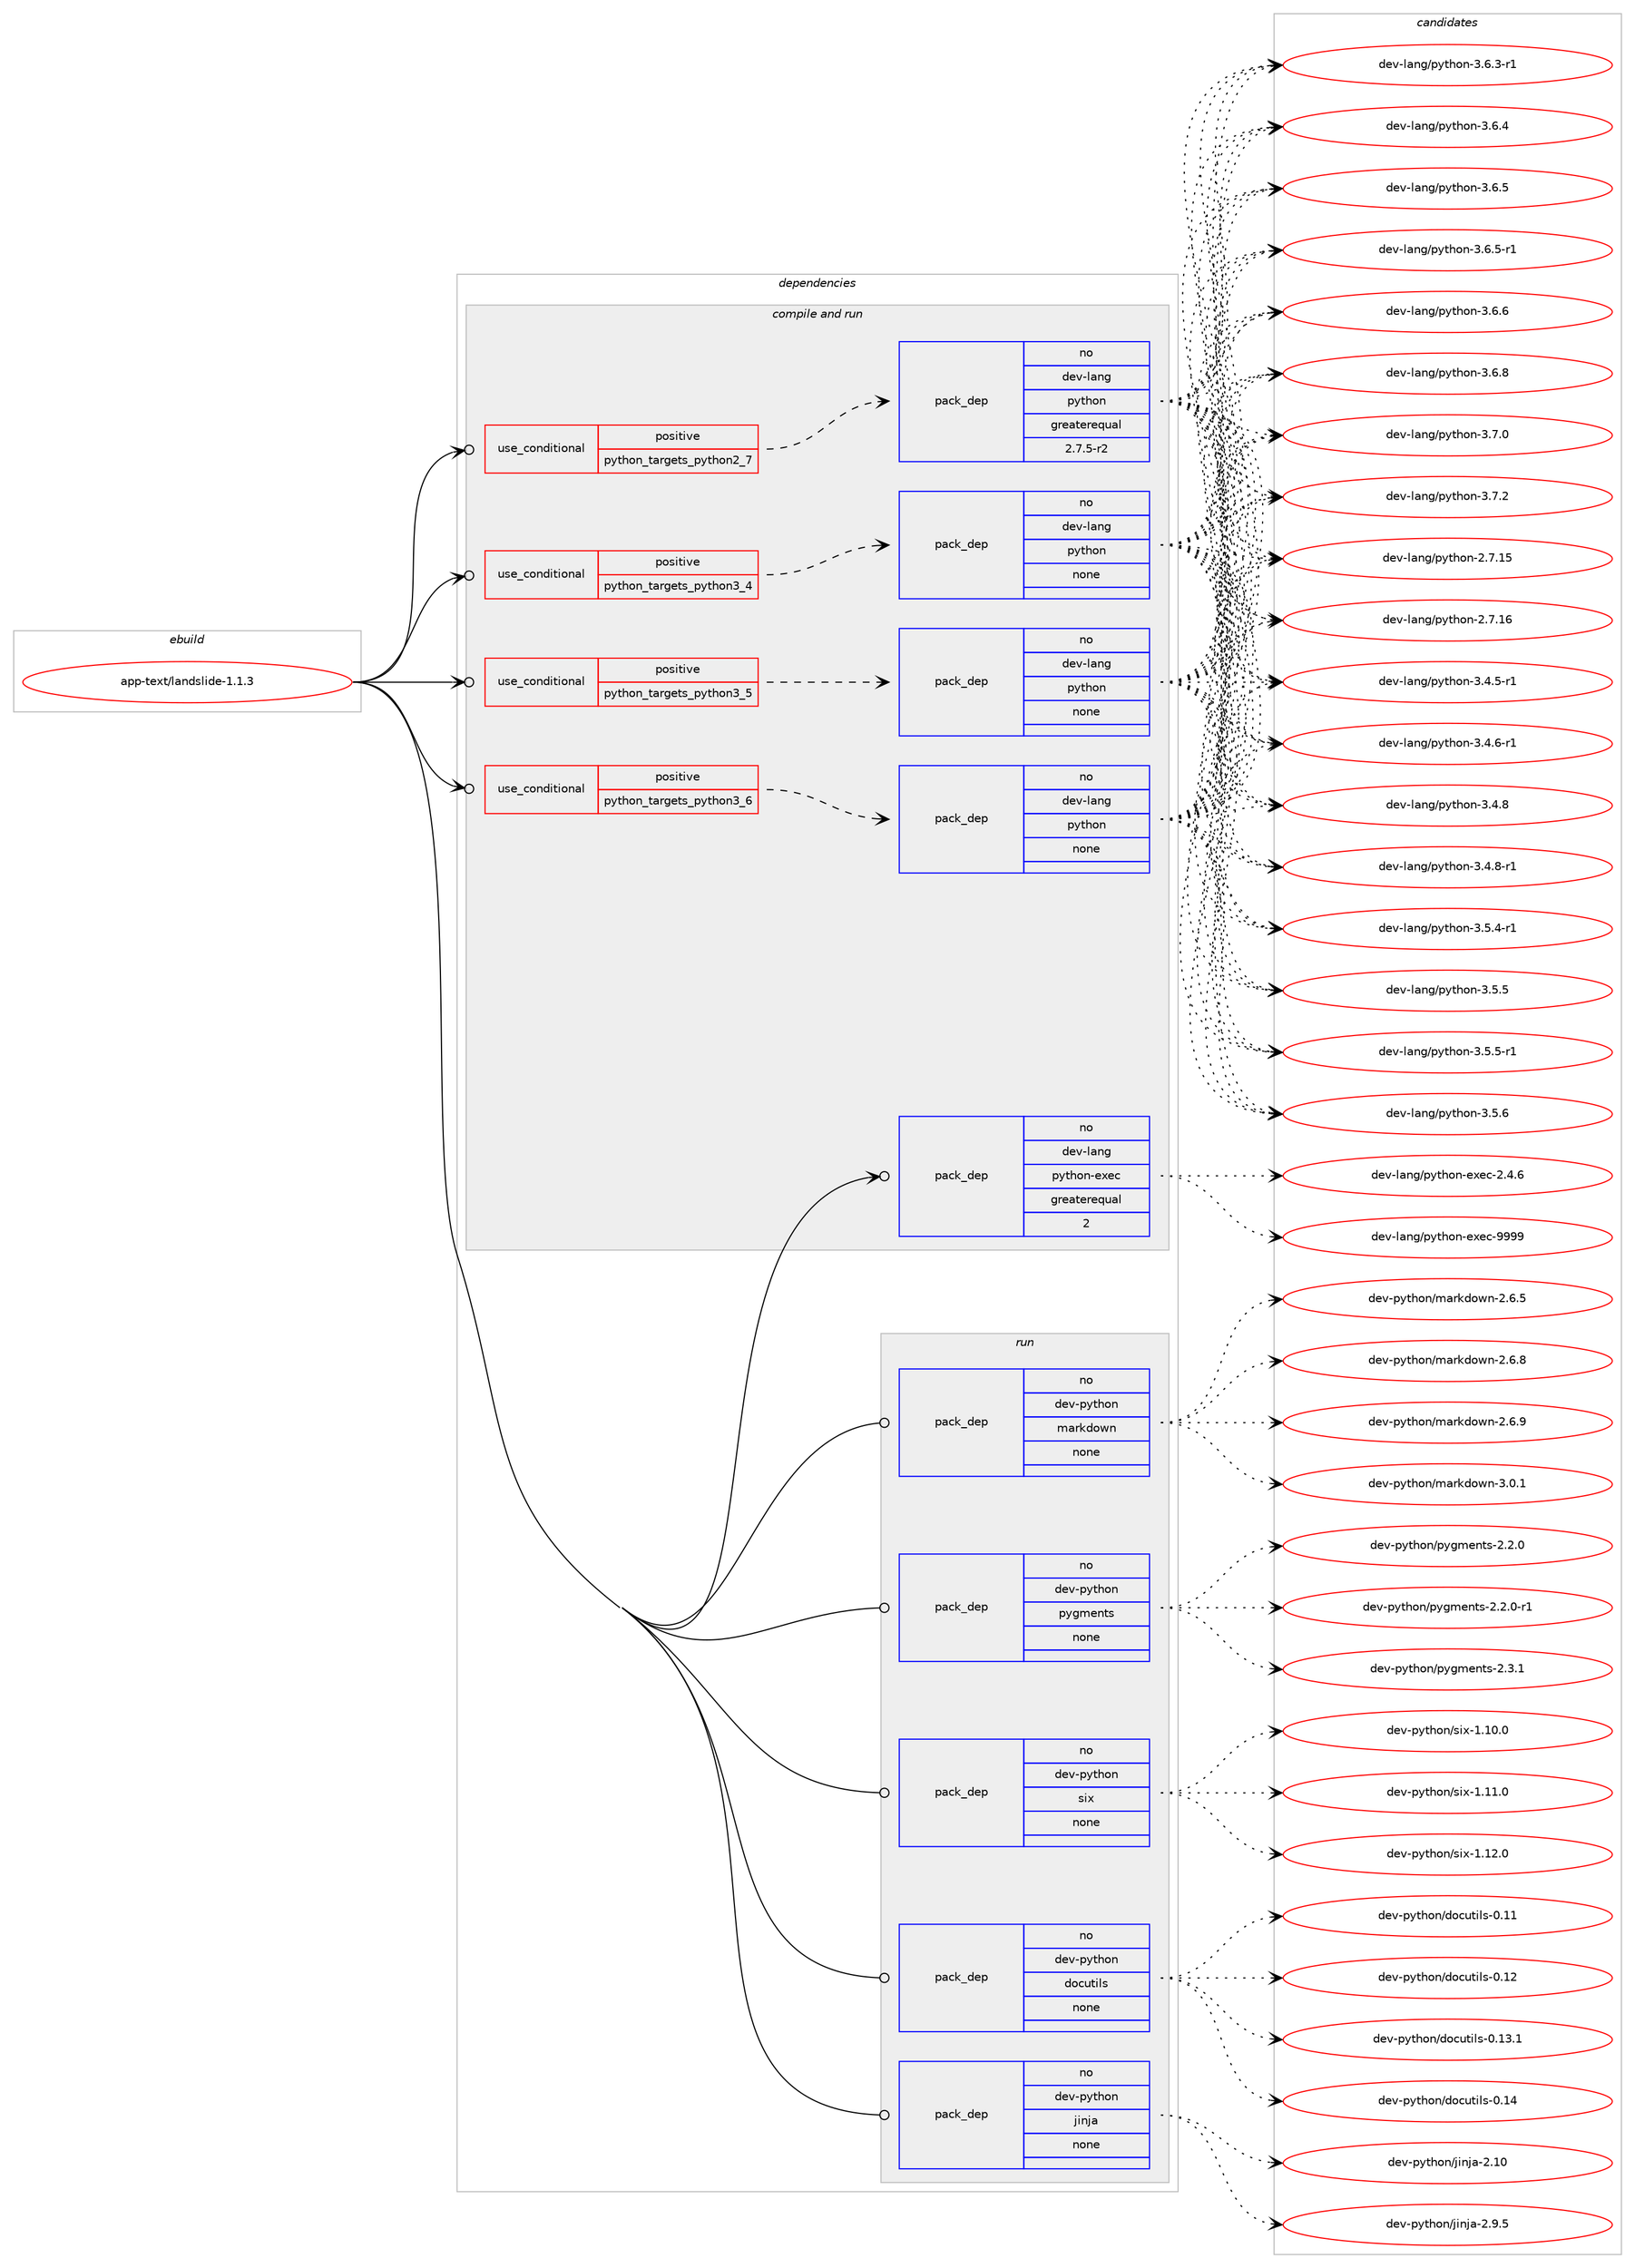 digraph prolog {

# *************
# Graph options
# *************

newrank=true;
concentrate=true;
compound=true;
graph [rankdir=LR,fontname=Helvetica,fontsize=10,ranksep=1.5];#, ranksep=2.5, nodesep=0.2];
edge  [arrowhead=vee];
node  [fontname=Helvetica,fontsize=10];

# **********
# The ebuild
# **********

subgraph cluster_leftcol {
color=gray;
rank=same;
label=<<i>ebuild</i>>;
id [label="app-text/landslide-1.1.3", color=red, width=4, href="../app-text/landslide-1.1.3.svg"];
}

# ****************
# The dependencies
# ****************

subgraph cluster_midcol {
color=gray;
label=<<i>dependencies</i>>;
subgraph cluster_compile {
fillcolor="#eeeeee";
style=filled;
label=<<i>compile</i>>;
}
subgraph cluster_compileandrun {
fillcolor="#eeeeee";
style=filled;
label=<<i>compile and run</i>>;
subgraph cond355668 {
dependency1309888 [label=<<TABLE BORDER="0" CELLBORDER="1" CELLSPACING="0" CELLPADDING="4"><TR><TD ROWSPAN="3" CELLPADDING="10">use_conditional</TD></TR><TR><TD>positive</TD></TR><TR><TD>python_targets_python2_7</TD></TR></TABLE>>, shape=none, color=red];
subgraph pack933724 {
dependency1309889 [label=<<TABLE BORDER="0" CELLBORDER="1" CELLSPACING="0" CELLPADDING="4" WIDTH="220"><TR><TD ROWSPAN="6" CELLPADDING="30">pack_dep</TD></TR><TR><TD WIDTH="110">no</TD></TR><TR><TD>dev-lang</TD></TR><TR><TD>python</TD></TR><TR><TD>greaterequal</TD></TR><TR><TD>2.7.5-r2</TD></TR></TABLE>>, shape=none, color=blue];
}
dependency1309888:e -> dependency1309889:w [weight=20,style="dashed",arrowhead="vee"];
}
id:e -> dependency1309888:w [weight=20,style="solid",arrowhead="odotvee"];
subgraph cond355669 {
dependency1309890 [label=<<TABLE BORDER="0" CELLBORDER="1" CELLSPACING="0" CELLPADDING="4"><TR><TD ROWSPAN="3" CELLPADDING="10">use_conditional</TD></TR><TR><TD>positive</TD></TR><TR><TD>python_targets_python3_4</TD></TR></TABLE>>, shape=none, color=red];
subgraph pack933725 {
dependency1309891 [label=<<TABLE BORDER="0" CELLBORDER="1" CELLSPACING="0" CELLPADDING="4" WIDTH="220"><TR><TD ROWSPAN="6" CELLPADDING="30">pack_dep</TD></TR><TR><TD WIDTH="110">no</TD></TR><TR><TD>dev-lang</TD></TR><TR><TD>python</TD></TR><TR><TD>none</TD></TR><TR><TD></TD></TR></TABLE>>, shape=none, color=blue];
}
dependency1309890:e -> dependency1309891:w [weight=20,style="dashed",arrowhead="vee"];
}
id:e -> dependency1309890:w [weight=20,style="solid",arrowhead="odotvee"];
subgraph cond355670 {
dependency1309892 [label=<<TABLE BORDER="0" CELLBORDER="1" CELLSPACING="0" CELLPADDING="4"><TR><TD ROWSPAN="3" CELLPADDING="10">use_conditional</TD></TR><TR><TD>positive</TD></TR><TR><TD>python_targets_python3_5</TD></TR></TABLE>>, shape=none, color=red];
subgraph pack933726 {
dependency1309893 [label=<<TABLE BORDER="0" CELLBORDER="1" CELLSPACING="0" CELLPADDING="4" WIDTH="220"><TR><TD ROWSPAN="6" CELLPADDING="30">pack_dep</TD></TR><TR><TD WIDTH="110">no</TD></TR><TR><TD>dev-lang</TD></TR><TR><TD>python</TD></TR><TR><TD>none</TD></TR><TR><TD></TD></TR></TABLE>>, shape=none, color=blue];
}
dependency1309892:e -> dependency1309893:w [weight=20,style="dashed",arrowhead="vee"];
}
id:e -> dependency1309892:w [weight=20,style="solid",arrowhead="odotvee"];
subgraph cond355671 {
dependency1309894 [label=<<TABLE BORDER="0" CELLBORDER="1" CELLSPACING="0" CELLPADDING="4"><TR><TD ROWSPAN="3" CELLPADDING="10">use_conditional</TD></TR><TR><TD>positive</TD></TR><TR><TD>python_targets_python3_6</TD></TR></TABLE>>, shape=none, color=red];
subgraph pack933727 {
dependency1309895 [label=<<TABLE BORDER="0" CELLBORDER="1" CELLSPACING="0" CELLPADDING="4" WIDTH="220"><TR><TD ROWSPAN="6" CELLPADDING="30">pack_dep</TD></TR><TR><TD WIDTH="110">no</TD></TR><TR><TD>dev-lang</TD></TR><TR><TD>python</TD></TR><TR><TD>none</TD></TR><TR><TD></TD></TR></TABLE>>, shape=none, color=blue];
}
dependency1309894:e -> dependency1309895:w [weight=20,style="dashed",arrowhead="vee"];
}
id:e -> dependency1309894:w [weight=20,style="solid",arrowhead="odotvee"];
subgraph pack933728 {
dependency1309896 [label=<<TABLE BORDER="0" CELLBORDER="1" CELLSPACING="0" CELLPADDING="4" WIDTH="220"><TR><TD ROWSPAN="6" CELLPADDING="30">pack_dep</TD></TR><TR><TD WIDTH="110">no</TD></TR><TR><TD>dev-lang</TD></TR><TR><TD>python-exec</TD></TR><TR><TD>greaterequal</TD></TR><TR><TD>2</TD></TR></TABLE>>, shape=none, color=blue];
}
id:e -> dependency1309896:w [weight=20,style="solid",arrowhead="odotvee"];
}
subgraph cluster_run {
fillcolor="#eeeeee";
style=filled;
label=<<i>run</i>>;
subgraph pack933729 {
dependency1309897 [label=<<TABLE BORDER="0" CELLBORDER="1" CELLSPACING="0" CELLPADDING="4" WIDTH="220"><TR><TD ROWSPAN="6" CELLPADDING="30">pack_dep</TD></TR><TR><TD WIDTH="110">no</TD></TR><TR><TD>dev-python</TD></TR><TR><TD>docutils</TD></TR><TR><TD>none</TD></TR><TR><TD></TD></TR></TABLE>>, shape=none, color=blue];
}
id:e -> dependency1309897:w [weight=20,style="solid",arrowhead="odot"];
subgraph pack933730 {
dependency1309898 [label=<<TABLE BORDER="0" CELLBORDER="1" CELLSPACING="0" CELLPADDING="4" WIDTH="220"><TR><TD ROWSPAN="6" CELLPADDING="30">pack_dep</TD></TR><TR><TD WIDTH="110">no</TD></TR><TR><TD>dev-python</TD></TR><TR><TD>jinja</TD></TR><TR><TD>none</TD></TR><TR><TD></TD></TR></TABLE>>, shape=none, color=blue];
}
id:e -> dependency1309898:w [weight=20,style="solid",arrowhead="odot"];
subgraph pack933731 {
dependency1309899 [label=<<TABLE BORDER="0" CELLBORDER="1" CELLSPACING="0" CELLPADDING="4" WIDTH="220"><TR><TD ROWSPAN="6" CELLPADDING="30">pack_dep</TD></TR><TR><TD WIDTH="110">no</TD></TR><TR><TD>dev-python</TD></TR><TR><TD>markdown</TD></TR><TR><TD>none</TD></TR><TR><TD></TD></TR></TABLE>>, shape=none, color=blue];
}
id:e -> dependency1309899:w [weight=20,style="solid",arrowhead="odot"];
subgraph pack933732 {
dependency1309900 [label=<<TABLE BORDER="0" CELLBORDER="1" CELLSPACING="0" CELLPADDING="4" WIDTH="220"><TR><TD ROWSPAN="6" CELLPADDING="30">pack_dep</TD></TR><TR><TD WIDTH="110">no</TD></TR><TR><TD>dev-python</TD></TR><TR><TD>pygments</TD></TR><TR><TD>none</TD></TR><TR><TD></TD></TR></TABLE>>, shape=none, color=blue];
}
id:e -> dependency1309900:w [weight=20,style="solid",arrowhead="odot"];
subgraph pack933733 {
dependency1309901 [label=<<TABLE BORDER="0" CELLBORDER="1" CELLSPACING="0" CELLPADDING="4" WIDTH="220"><TR><TD ROWSPAN="6" CELLPADDING="30">pack_dep</TD></TR><TR><TD WIDTH="110">no</TD></TR><TR><TD>dev-python</TD></TR><TR><TD>six</TD></TR><TR><TD>none</TD></TR><TR><TD></TD></TR></TABLE>>, shape=none, color=blue];
}
id:e -> dependency1309901:w [weight=20,style="solid",arrowhead="odot"];
}
}

# **************
# The candidates
# **************

subgraph cluster_choices {
rank=same;
color=gray;
label=<<i>candidates</i>>;

subgraph choice933724 {
color=black;
nodesep=1;
choice10010111845108971101034711212111610411111045504655464953 [label="dev-lang/python-2.7.15", color=red, width=4,href="../dev-lang/python-2.7.15.svg"];
choice10010111845108971101034711212111610411111045504655464954 [label="dev-lang/python-2.7.16", color=red, width=4,href="../dev-lang/python-2.7.16.svg"];
choice1001011184510897110103471121211161041111104551465246534511449 [label="dev-lang/python-3.4.5-r1", color=red, width=4,href="../dev-lang/python-3.4.5-r1.svg"];
choice1001011184510897110103471121211161041111104551465246544511449 [label="dev-lang/python-3.4.6-r1", color=red, width=4,href="../dev-lang/python-3.4.6-r1.svg"];
choice100101118451089711010347112121116104111110455146524656 [label="dev-lang/python-3.4.8", color=red, width=4,href="../dev-lang/python-3.4.8.svg"];
choice1001011184510897110103471121211161041111104551465246564511449 [label="dev-lang/python-3.4.8-r1", color=red, width=4,href="../dev-lang/python-3.4.8-r1.svg"];
choice1001011184510897110103471121211161041111104551465346524511449 [label="dev-lang/python-3.5.4-r1", color=red, width=4,href="../dev-lang/python-3.5.4-r1.svg"];
choice100101118451089711010347112121116104111110455146534653 [label="dev-lang/python-3.5.5", color=red, width=4,href="../dev-lang/python-3.5.5.svg"];
choice1001011184510897110103471121211161041111104551465346534511449 [label="dev-lang/python-3.5.5-r1", color=red, width=4,href="../dev-lang/python-3.5.5-r1.svg"];
choice100101118451089711010347112121116104111110455146534654 [label="dev-lang/python-3.5.6", color=red, width=4,href="../dev-lang/python-3.5.6.svg"];
choice1001011184510897110103471121211161041111104551465446514511449 [label="dev-lang/python-3.6.3-r1", color=red, width=4,href="../dev-lang/python-3.6.3-r1.svg"];
choice100101118451089711010347112121116104111110455146544652 [label="dev-lang/python-3.6.4", color=red, width=4,href="../dev-lang/python-3.6.4.svg"];
choice100101118451089711010347112121116104111110455146544653 [label="dev-lang/python-3.6.5", color=red, width=4,href="../dev-lang/python-3.6.5.svg"];
choice1001011184510897110103471121211161041111104551465446534511449 [label="dev-lang/python-3.6.5-r1", color=red, width=4,href="../dev-lang/python-3.6.5-r1.svg"];
choice100101118451089711010347112121116104111110455146544654 [label="dev-lang/python-3.6.6", color=red, width=4,href="../dev-lang/python-3.6.6.svg"];
choice100101118451089711010347112121116104111110455146544656 [label="dev-lang/python-3.6.8", color=red, width=4,href="../dev-lang/python-3.6.8.svg"];
choice100101118451089711010347112121116104111110455146554648 [label="dev-lang/python-3.7.0", color=red, width=4,href="../dev-lang/python-3.7.0.svg"];
choice100101118451089711010347112121116104111110455146554650 [label="dev-lang/python-3.7.2", color=red, width=4,href="../dev-lang/python-3.7.2.svg"];
dependency1309889:e -> choice10010111845108971101034711212111610411111045504655464953:w [style=dotted,weight="100"];
dependency1309889:e -> choice10010111845108971101034711212111610411111045504655464954:w [style=dotted,weight="100"];
dependency1309889:e -> choice1001011184510897110103471121211161041111104551465246534511449:w [style=dotted,weight="100"];
dependency1309889:e -> choice1001011184510897110103471121211161041111104551465246544511449:w [style=dotted,weight="100"];
dependency1309889:e -> choice100101118451089711010347112121116104111110455146524656:w [style=dotted,weight="100"];
dependency1309889:e -> choice1001011184510897110103471121211161041111104551465246564511449:w [style=dotted,weight="100"];
dependency1309889:e -> choice1001011184510897110103471121211161041111104551465346524511449:w [style=dotted,weight="100"];
dependency1309889:e -> choice100101118451089711010347112121116104111110455146534653:w [style=dotted,weight="100"];
dependency1309889:e -> choice1001011184510897110103471121211161041111104551465346534511449:w [style=dotted,weight="100"];
dependency1309889:e -> choice100101118451089711010347112121116104111110455146534654:w [style=dotted,weight="100"];
dependency1309889:e -> choice1001011184510897110103471121211161041111104551465446514511449:w [style=dotted,weight="100"];
dependency1309889:e -> choice100101118451089711010347112121116104111110455146544652:w [style=dotted,weight="100"];
dependency1309889:e -> choice100101118451089711010347112121116104111110455146544653:w [style=dotted,weight="100"];
dependency1309889:e -> choice1001011184510897110103471121211161041111104551465446534511449:w [style=dotted,weight="100"];
dependency1309889:e -> choice100101118451089711010347112121116104111110455146544654:w [style=dotted,weight="100"];
dependency1309889:e -> choice100101118451089711010347112121116104111110455146544656:w [style=dotted,weight="100"];
dependency1309889:e -> choice100101118451089711010347112121116104111110455146554648:w [style=dotted,weight="100"];
dependency1309889:e -> choice100101118451089711010347112121116104111110455146554650:w [style=dotted,weight="100"];
}
subgraph choice933725 {
color=black;
nodesep=1;
choice10010111845108971101034711212111610411111045504655464953 [label="dev-lang/python-2.7.15", color=red, width=4,href="../dev-lang/python-2.7.15.svg"];
choice10010111845108971101034711212111610411111045504655464954 [label="dev-lang/python-2.7.16", color=red, width=4,href="../dev-lang/python-2.7.16.svg"];
choice1001011184510897110103471121211161041111104551465246534511449 [label="dev-lang/python-3.4.5-r1", color=red, width=4,href="../dev-lang/python-3.4.5-r1.svg"];
choice1001011184510897110103471121211161041111104551465246544511449 [label="dev-lang/python-3.4.6-r1", color=red, width=4,href="../dev-lang/python-3.4.6-r1.svg"];
choice100101118451089711010347112121116104111110455146524656 [label="dev-lang/python-3.4.8", color=red, width=4,href="../dev-lang/python-3.4.8.svg"];
choice1001011184510897110103471121211161041111104551465246564511449 [label="dev-lang/python-3.4.8-r1", color=red, width=4,href="../dev-lang/python-3.4.8-r1.svg"];
choice1001011184510897110103471121211161041111104551465346524511449 [label="dev-lang/python-3.5.4-r1", color=red, width=4,href="../dev-lang/python-3.5.4-r1.svg"];
choice100101118451089711010347112121116104111110455146534653 [label="dev-lang/python-3.5.5", color=red, width=4,href="../dev-lang/python-3.5.5.svg"];
choice1001011184510897110103471121211161041111104551465346534511449 [label="dev-lang/python-3.5.5-r1", color=red, width=4,href="../dev-lang/python-3.5.5-r1.svg"];
choice100101118451089711010347112121116104111110455146534654 [label="dev-lang/python-3.5.6", color=red, width=4,href="../dev-lang/python-3.5.6.svg"];
choice1001011184510897110103471121211161041111104551465446514511449 [label="dev-lang/python-3.6.3-r1", color=red, width=4,href="../dev-lang/python-3.6.3-r1.svg"];
choice100101118451089711010347112121116104111110455146544652 [label="dev-lang/python-3.6.4", color=red, width=4,href="../dev-lang/python-3.6.4.svg"];
choice100101118451089711010347112121116104111110455146544653 [label="dev-lang/python-3.6.5", color=red, width=4,href="../dev-lang/python-3.6.5.svg"];
choice1001011184510897110103471121211161041111104551465446534511449 [label="dev-lang/python-3.6.5-r1", color=red, width=4,href="../dev-lang/python-3.6.5-r1.svg"];
choice100101118451089711010347112121116104111110455146544654 [label="dev-lang/python-3.6.6", color=red, width=4,href="../dev-lang/python-3.6.6.svg"];
choice100101118451089711010347112121116104111110455146544656 [label="dev-lang/python-3.6.8", color=red, width=4,href="../dev-lang/python-3.6.8.svg"];
choice100101118451089711010347112121116104111110455146554648 [label="dev-lang/python-3.7.0", color=red, width=4,href="../dev-lang/python-3.7.0.svg"];
choice100101118451089711010347112121116104111110455146554650 [label="dev-lang/python-3.7.2", color=red, width=4,href="../dev-lang/python-3.7.2.svg"];
dependency1309891:e -> choice10010111845108971101034711212111610411111045504655464953:w [style=dotted,weight="100"];
dependency1309891:e -> choice10010111845108971101034711212111610411111045504655464954:w [style=dotted,weight="100"];
dependency1309891:e -> choice1001011184510897110103471121211161041111104551465246534511449:w [style=dotted,weight="100"];
dependency1309891:e -> choice1001011184510897110103471121211161041111104551465246544511449:w [style=dotted,weight="100"];
dependency1309891:e -> choice100101118451089711010347112121116104111110455146524656:w [style=dotted,weight="100"];
dependency1309891:e -> choice1001011184510897110103471121211161041111104551465246564511449:w [style=dotted,weight="100"];
dependency1309891:e -> choice1001011184510897110103471121211161041111104551465346524511449:w [style=dotted,weight="100"];
dependency1309891:e -> choice100101118451089711010347112121116104111110455146534653:w [style=dotted,weight="100"];
dependency1309891:e -> choice1001011184510897110103471121211161041111104551465346534511449:w [style=dotted,weight="100"];
dependency1309891:e -> choice100101118451089711010347112121116104111110455146534654:w [style=dotted,weight="100"];
dependency1309891:e -> choice1001011184510897110103471121211161041111104551465446514511449:w [style=dotted,weight="100"];
dependency1309891:e -> choice100101118451089711010347112121116104111110455146544652:w [style=dotted,weight="100"];
dependency1309891:e -> choice100101118451089711010347112121116104111110455146544653:w [style=dotted,weight="100"];
dependency1309891:e -> choice1001011184510897110103471121211161041111104551465446534511449:w [style=dotted,weight="100"];
dependency1309891:e -> choice100101118451089711010347112121116104111110455146544654:w [style=dotted,weight="100"];
dependency1309891:e -> choice100101118451089711010347112121116104111110455146544656:w [style=dotted,weight="100"];
dependency1309891:e -> choice100101118451089711010347112121116104111110455146554648:w [style=dotted,weight="100"];
dependency1309891:e -> choice100101118451089711010347112121116104111110455146554650:w [style=dotted,weight="100"];
}
subgraph choice933726 {
color=black;
nodesep=1;
choice10010111845108971101034711212111610411111045504655464953 [label="dev-lang/python-2.7.15", color=red, width=4,href="../dev-lang/python-2.7.15.svg"];
choice10010111845108971101034711212111610411111045504655464954 [label="dev-lang/python-2.7.16", color=red, width=4,href="../dev-lang/python-2.7.16.svg"];
choice1001011184510897110103471121211161041111104551465246534511449 [label="dev-lang/python-3.4.5-r1", color=red, width=4,href="../dev-lang/python-3.4.5-r1.svg"];
choice1001011184510897110103471121211161041111104551465246544511449 [label="dev-lang/python-3.4.6-r1", color=red, width=4,href="../dev-lang/python-3.4.6-r1.svg"];
choice100101118451089711010347112121116104111110455146524656 [label="dev-lang/python-3.4.8", color=red, width=4,href="../dev-lang/python-3.4.8.svg"];
choice1001011184510897110103471121211161041111104551465246564511449 [label="dev-lang/python-3.4.8-r1", color=red, width=4,href="../dev-lang/python-3.4.8-r1.svg"];
choice1001011184510897110103471121211161041111104551465346524511449 [label="dev-lang/python-3.5.4-r1", color=red, width=4,href="../dev-lang/python-3.5.4-r1.svg"];
choice100101118451089711010347112121116104111110455146534653 [label="dev-lang/python-3.5.5", color=red, width=4,href="../dev-lang/python-3.5.5.svg"];
choice1001011184510897110103471121211161041111104551465346534511449 [label="dev-lang/python-3.5.5-r1", color=red, width=4,href="../dev-lang/python-3.5.5-r1.svg"];
choice100101118451089711010347112121116104111110455146534654 [label="dev-lang/python-3.5.6", color=red, width=4,href="../dev-lang/python-3.5.6.svg"];
choice1001011184510897110103471121211161041111104551465446514511449 [label="dev-lang/python-3.6.3-r1", color=red, width=4,href="../dev-lang/python-3.6.3-r1.svg"];
choice100101118451089711010347112121116104111110455146544652 [label="dev-lang/python-3.6.4", color=red, width=4,href="../dev-lang/python-3.6.4.svg"];
choice100101118451089711010347112121116104111110455146544653 [label="dev-lang/python-3.6.5", color=red, width=4,href="../dev-lang/python-3.6.5.svg"];
choice1001011184510897110103471121211161041111104551465446534511449 [label="dev-lang/python-3.6.5-r1", color=red, width=4,href="../dev-lang/python-3.6.5-r1.svg"];
choice100101118451089711010347112121116104111110455146544654 [label="dev-lang/python-3.6.6", color=red, width=4,href="../dev-lang/python-3.6.6.svg"];
choice100101118451089711010347112121116104111110455146544656 [label="dev-lang/python-3.6.8", color=red, width=4,href="../dev-lang/python-3.6.8.svg"];
choice100101118451089711010347112121116104111110455146554648 [label="dev-lang/python-3.7.0", color=red, width=4,href="../dev-lang/python-3.7.0.svg"];
choice100101118451089711010347112121116104111110455146554650 [label="dev-lang/python-3.7.2", color=red, width=4,href="../dev-lang/python-3.7.2.svg"];
dependency1309893:e -> choice10010111845108971101034711212111610411111045504655464953:w [style=dotted,weight="100"];
dependency1309893:e -> choice10010111845108971101034711212111610411111045504655464954:w [style=dotted,weight="100"];
dependency1309893:e -> choice1001011184510897110103471121211161041111104551465246534511449:w [style=dotted,weight="100"];
dependency1309893:e -> choice1001011184510897110103471121211161041111104551465246544511449:w [style=dotted,weight="100"];
dependency1309893:e -> choice100101118451089711010347112121116104111110455146524656:w [style=dotted,weight="100"];
dependency1309893:e -> choice1001011184510897110103471121211161041111104551465246564511449:w [style=dotted,weight="100"];
dependency1309893:e -> choice1001011184510897110103471121211161041111104551465346524511449:w [style=dotted,weight="100"];
dependency1309893:e -> choice100101118451089711010347112121116104111110455146534653:w [style=dotted,weight="100"];
dependency1309893:e -> choice1001011184510897110103471121211161041111104551465346534511449:w [style=dotted,weight="100"];
dependency1309893:e -> choice100101118451089711010347112121116104111110455146534654:w [style=dotted,weight="100"];
dependency1309893:e -> choice1001011184510897110103471121211161041111104551465446514511449:w [style=dotted,weight="100"];
dependency1309893:e -> choice100101118451089711010347112121116104111110455146544652:w [style=dotted,weight="100"];
dependency1309893:e -> choice100101118451089711010347112121116104111110455146544653:w [style=dotted,weight="100"];
dependency1309893:e -> choice1001011184510897110103471121211161041111104551465446534511449:w [style=dotted,weight="100"];
dependency1309893:e -> choice100101118451089711010347112121116104111110455146544654:w [style=dotted,weight="100"];
dependency1309893:e -> choice100101118451089711010347112121116104111110455146544656:w [style=dotted,weight="100"];
dependency1309893:e -> choice100101118451089711010347112121116104111110455146554648:w [style=dotted,weight="100"];
dependency1309893:e -> choice100101118451089711010347112121116104111110455146554650:w [style=dotted,weight="100"];
}
subgraph choice933727 {
color=black;
nodesep=1;
choice10010111845108971101034711212111610411111045504655464953 [label="dev-lang/python-2.7.15", color=red, width=4,href="../dev-lang/python-2.7.15.svg"];
choice10010111845108971101034711212111610411111045504655464954 [label="dev-lang/python-2.7.16", color=red, width=4,href="../dev-lang/python-2.7.16.svg"];
choice1001011184510897110103471121211161041111104551465246534511449 [label="dev-lang/python-3.4.5-r1", color=red, width=4,href="../dev-lang/python-3.4.5-r1.svg"];
choice1001011184510897110103471121211161041111104551465246544511449 [label="dev-lang/python-3.4.6-r1", color=red, width=4,href="../dev-lang/python-3.4.6-r1.svg"];
choice100101118451089711010347112121116104111110455146524656 [label="dev-lang/python-3.4.8", color=red, width=4,href="../dev-lang/python-3.4.8.svg"];
choice1001011184510897110103471121211161041111104551465246564511449 [label="dev-lang/python-3.4.8-r1", color=red, width=4,href="../dev-lang/python-3.4.8-r1.svg"];
choice1001011184510897110103471121211161041111104551465346524511449 [label="dev-lang/python-3.5.4-r1", color=red, width=4,href="../dev-lang/python-3.5.4-r1.svg"];
choice100101118451089711010347112121116104111110455146534653 [label="dev-lang/python-3.5.5", color=red, width=4,href="../dev-lang/python-3.5.5.svg"];
choice1001011184510897110103471121211161041111104551465346534511449 [label="dev-lang/python-3.5.5-r1", color=red, width=4,href="../dev-lang/python-3.5.5-r1.svg"];
choice100101118451089711010347112121116104111110455146534654 [label="dev-lang/python-3.5.6", color=red, width=4,href="../dev-lang/python-3.5.6.svg"];
choice1001011184510897110103471121211161041111104551465446514511449 [label="dev-lang/python-3.6.3-r1", color=red, width=4,href="../dev-lang/python-3.6.3-r1.svg"];
choice100101118451089711010347112121116104111110455146544652 [label="dev-lang/python-3.6.4", color=red, width=4,href="../dev-lang/python-3.6.4.svg"];
choice100101118451089711010347112121116104111110455146544653 [label="dev-lang/python-3.6.5", color=red, width=4,href="../dev-lang/python-3.6.5.svg"];
choice1001011184510897110103471121211161041111104551465446534511449 [label="dev-lang/python-3.6.5-r1", color=red, width=4,href="../dev-lang/python-3.6.5-r1.svg"];
choice100101118451089711010347112121116104111110455146544654 [label="dev-lang/python-3.6.6", color=red, width=4,href="../dev-lang/python-3.6.6.svg"];
choice100101118451089711010347112121116104111110455146544656 [label="dev-lang/python-3.6.8", color=red, width=4,href="../dev-lang/python-3.6.8.svg"];
choice100101118451089711010347112121116104111110455146554648 [label="dev-lang/python-3.7.0", color=red, width=4,href="../dev-lang/python-3.7.0.svg"];
choice100101118451089711010347112121116104111110455146554650 [label="dev-lang/python-3.7.2", color=red, width=4,href="../dev-lang/python-3.7.2.svg"];
dependency1309895:e -> choice10010111845108971101034711212111610411111045504655464953:w [style=dotted,weight="100"];
dependency1309895:e -> choice10010111845108971101034711212111610411111045504655464954:w [style=dotted,weight="100"];
dependency1309895:e -> choice1001011184510897110103471121211161041111104551465246534511449:w [style=dotted,weight="100"];
dependency1309895:e -> choice1001011184510897110103471121211161041111104551465246544511449:w [style=dotted,weight="100"];
dependency1309895:e -> choice100101118451089711010347112121116104111110455146524656:w [style=dotted,weight="100"];
dependency1309895:e -> choice1001011184510897110103471121211161041111104551465246564511449:w [style=dotted,weight="100"];
dependency1309895:e -> choice1001011184510897110103471121211161041111104551465346524511449:w [style=dotted,weight="100"];
dependency1309895:e -> choice100101118451089711010347112121116104111110455146534653:w [style=dotted,weight="100"];
dependency1309895:e -> choice1001011184510897110103471121211161041111104551465346534511449:w [style=dotted,weight="100"];
dependency1309895:e -> choice100101118451089711010347112121116104111110455146534654:w [style=dotted,weight="100"];
dependency1309895:e -> choice1001011184510897110103471121211161041111104551465446514511449:w [style=dotted,weight="100"];
dependency1309895:e -> choice100101118451089711010347112121116104111110455146544652:w [style=dotted,weight="100"];
dependency1309895:e -> choice100101118451089711010347112121116104111110455146544653:w [style=dotted,weight="100"];
dependency1309895:e -> choice1001011184510897110103471121211161041111104551465446534511449:w [style=dotted,weight="100"];
dependency1309895:e -> choice100101118451089711010347112121116104111110455146544654:w [style=dotted,weight="100"];
dependency1309895:e -> choice100101118451089711010347112121116104111110455146544656:w [style=dotted,weight="100"];
dependency1309895:e -> choice100101118451089711010347112121116104111110455146554648:w [style=dotted,weight="100"];
dependency1309895:e -> choice100101118451089711010347112121116104111110455146554650:w [style=dotted,weight="100"];
}
subgraph choice933728 {
color=black;
nodesep=1;
choice1001011184510897110103471121211161041111104510112010199455046524654 [label="dev-lang/python-exec-2.4.6", color=red, width=4,href="../dev-lang/python-exec-2.4.6.svg"];
choice10010111845108971101034711212111610411111045101120101994557575757 [label="dev-lang/python-exec-9999", color=red, width=4,href="../dev-lang/python-exec-9999.svg"];
dependency1309896:e -> choice1001011184510897110103471121211161041111104510112010199455046524654:w [style=dotted,weight="100"];
dependency1309896:e -> choice10010111845108971101034711212111610411111045101120101994557575757:w [style=dotted,weight="100"];
}
subgraph choice933729 {
color=black;
nodesep=1;
choice1001011184511212111610411111047100111991171161051081154548464949 [label="dev-python/docutils-0.11", color=red, width=4,href="../dev-python/docutils-0.11.svg"];
choice1001011184511212111610411111047100111991171161051081154548464950 [label="dev-python/docutils-0.12", color=red, width=4,href="../dev-python/docutils-0.12.svg"];
choice10010111845112121116104111110471001119911711610510811545484649514649 [label="dev-python/docutils-0.13.1", color=red, width=4,href="../dev-python/docutils-0.13.1.svg"];
choice1001011184511212111610411111047100111991171161051081154548464952 [label="dev-python/docutils-0.14", color=red, width=4,href="../dev-python/docutils-0.14.svg"];
dependency1309897:e -> choice1001011184511212111610411111047100111991171161051081154548464949:w [style=dotted,weight="100"];
dependency1309897:e -> choice1001011184511212111610411111047100111991171161051081154548464950:w [style=dotted,weight="100"];
dependency1309897:e -> choice10010111845112121116104111110471001119911711610510811545484649514649:w [style=dotted,weight="100"];
dependency1309897:e -> choice1001011184511212111610411111047100111991171161051081154548464952:w [style=dotted,weight="100"];
}
subgraph choice933730 {
color=black;
nodesep=1;
choice1001011184511212111610411111047106105110106974550464948 [label="dev-python/jinja-2.10", color=red, width=4,href="../dev-python/jinja-2.10.svg"];
choice100101118451121211161041111104710610511010697455046574653 [label="dev-python/jinja-2.9.5", color=red, width=4,href="../dev-python/jinja-2.9.5.svg"];
dependency1309898:e -> choice1001011184511212111610411111047106105110106974550464948:w [style=dotted,weight="100"];
dependency1309898:e -> choice100101118451121211161041111104710610511010697455046574653:w [style=dotted,weight="100"];
}
subgraph choice933731 {
color=black;
nodesep=1;
choice100101118451121211161041111104710997114107100111119110455046544653 [label="dev-python/markdown-2.6.5", color=red, width=4,href="../dev-python/markdown-2.6.5.svg"];
choice100101118451121211161041111104710997114107100111119110455046544656 [label="dev-python/markdown-2.6.8", color=red, width=4,href="../dev-python/markdown-2.6.8.svg"];
choice100101118451121211161041111104710997114107100111119110455046544657 [label="dev-python/markdown-2.6.9", color=red, width=4,href="../dev-python/markdown-2.6.9.svg"];
choice100101118451121211161041111104710997114107100111119110455146484649 [label="dev-python/markdown-3.0.1", color=red, width=4,href="../dev-python/markdown-3.0.1.svg"];
dependency1309899:e -> choice100101118451121211161041111104710997114107100111119110455046544653:w [style=dotted,weight="100"];
dependency1309899:e -> choice100101118451121211161041111104710997114107100111119110455046544656:w [style=dotted,weight="100"];
dependency1309899:e -> choice100101118451121211161041111104710997114107100111119110455046544657:w [style=dotted,weight="100"];
dependency1309899:e -> choice100101118451121211161041111104710997114107100111119110455146484649:w [style=dotted,weight="100"];
}
subgraph choice933732 {
color=black;
nodesep=1;
choice1001011184511212111610411111047112121103109101110116115455046504648 [label="dev-python/pygments-2.2.0", color=red, width=4,href="../dev-python/pygments-2.2.0.svg"];
choice10010111845112121116104111110471121211031091011101161154550465046484511449 [label="dev-python/pygments-2.2.0-r1", color=red, width=4,href="../dev-python/pygments-2.2.0-r1.svg"];
choice1001011184511212111610411111047112121103109101110116115455046514649 [label="dev-python/pygments-2.3.1", color=red, width=4,href="../dev-python/pygments-2.3.1.svg"];
dependency1309900:e -> choice1001011184511212111610411111047112121103109101110116115455046504648:w [style=dotted,weight="100"];
dependency1309900:e -> choice10010111845112121116104111110471121211031091011101161154550465046484511449:w [style=dotted,weight="100"];
dependency1309900:e -> choice1001011184511212111610411111047112121103109101110116115455046514649:w [style=dotted,weight="100"];
}
subgraph choice933733 {
color=black;
nodesep=1;
choice100101118451121211161041111104711510512045494649484648 [label="dev-python/six-1.10.0", color=red, width=4,href="../dev-python/six-1.10.0.svg"];
choice100101118451121211161041111104711510512045494649494648 [label="dev-python/six-1.11.0", color=red, width=4,href="../dev-python/six-1.11.0.svg"];
choice100101118451121211161041111104711510512045494649504648 [label="dev-python/six-1.12.0", color=red, width=4,href="../dev-python/six-1.12.0.svg"];
dependency1309901:e -> choice100101118451121211161041111104711510512045494649484648:w [style=dotted,weight="100"];
dependency1309901:e -> choice100101118451121211161041111104711510512045494649494648:w [style=dotted,weight="100"];
dependency1309901:e -> choice100101118451121211161041111104711510512045494649504648:w [style=dotted,weight="100"];
}
}

}
